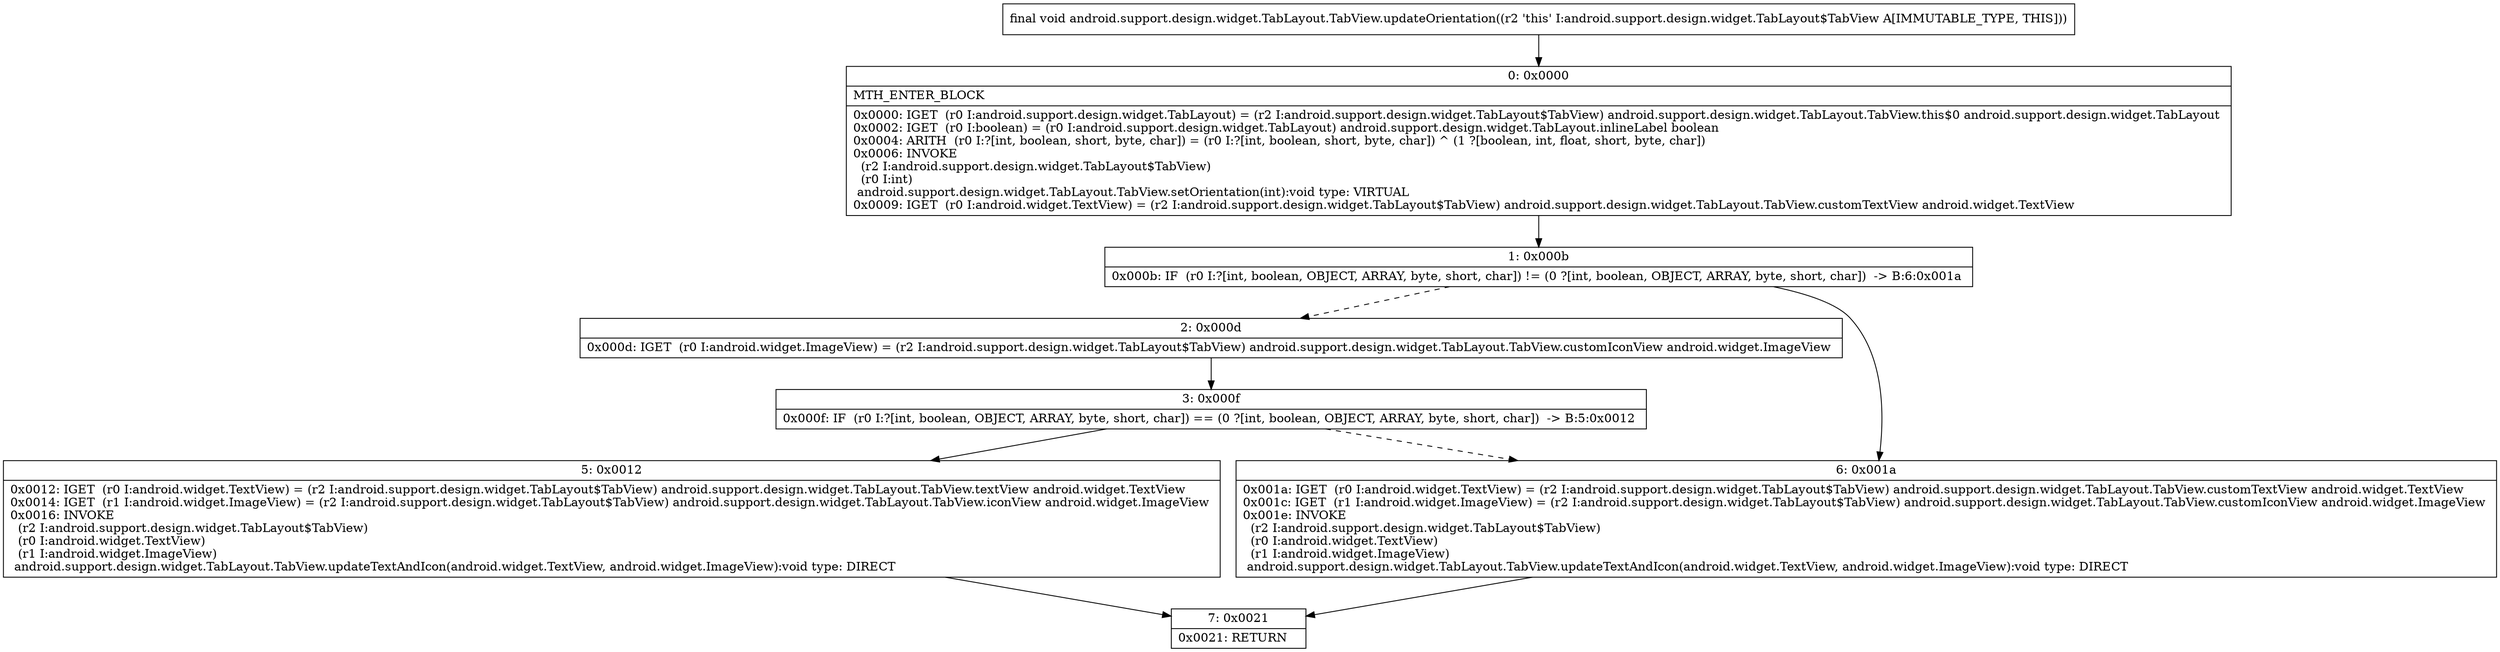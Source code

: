 digraph "CFG forandroid.support.design.widget.TabLayout.TabView.updateOrientation()V" {
Node_0 [shape=record,label="{0\:\ 0x0000|MTH_ENTER_BLOCK\l|0x0000: IGET  (r0 I:android.support.design.widget.TabLayout) = (r2 I:android.support.design.widget.TabLayout$TabView) android.support.design.widget.TabLayout.TabView.this$0 android.support.design.widget.TabLayout \l0x0002: IGET  (r0 I:boolean) = (r0 I:android.support.design.widget.TabLayout) android.support.design.widget.TabLayout.inlineLabel boolean \l0x0004: ARITH  (r0 I:?[int, boolean, short, byte, char]) = (r0 I:?[int, boolean, short, byte, char]) ^ (1 ?[boolean, int, float, short, byte, char]) \l0x0006: INVOKE  \l  (r2 I:android.support.design.widget.TabLayout$TabView)\l  (r0 I:int)\l android.support.design.widget.TabLayout.TabView.setOrientation(int):void type: VIRTUAL \l0x0009: IGET  (r0 I:android.widget.TextView) = (r2 I:android.support.design.widget.TabLayout$TabView) android.support.design.widget.TabLayout.TabView.customTextView android.widget.TextView \l}"];
Node_1 [shape=record,label="{1\:\ 0x000b|0x000b: IF  (r0 I:?[int, boolean, OBJECT, ARRAY, byte, short, char]) != (0 ?[int, boolean, OBJECT, ARRAY, byte, short, char])  \-\> B:6:0x001a \l}"];
Node_2 [shape=record,label="{2\:\ 0x000d|0x000d: IGET  (r0 I:android.widget.ImageView) = (r2 I:android.support.design.widget.TabLayout$TabView) android.support.design.widget.TabLayout.TabView.customIconView android.widget.ImageView \l}"];
Node_3 [shape=record,label="{3\:\ 0x000f|0x000f: IF  (r0 I:?[int, boolean, OBJECT, ARRAY, byte, short, char]) == (0 ?[int, boolean, OBJECT, ARRAY, byte, short, char])  \-\> B:5:0x0012 \l}"];
Node_5 [shape=record,label="{5\:\ 0x0012|0x0012: IGET  (r0 I:android.widget.TextView) = (r2 I:android.support.design.widget.TabLayout$TabView) android.support.design.widget.TabLayout.TabView.textView android.widget.TextView \l0x0014: IGET  (r1 I:android.widget.ImageView) = (r2 I:android.support.design.widget.TabLayout$TabView) android.support.design.widget.TabLayout.TabView.iconView android.widget.ImageView \l0x0016: INVOKE  \l  (r2 I:android.support.design.widget.TabLayout$TabView)\l  (r0 I:android.widget.TextView)\l  (r1 I:android.widget.ImageView)\l android.support.design.widget.TabLayout.TabView.updateTextAndIcon(android.widget.TextView, android.widget.ImageView):void type: DIRECT \l}"];
Node_6 [shape=record,label="{6\:\ 0x001a|0x001a: IGET  (r0 I:android.widget.TextView) = (r2 I:android.support.design.widget.TabLayout$TabView) android.support.design.widget.TabLayout.TabView.customTextView android.widget.TextView \l0x001c: IGET  (r1 I:android.widget.ImageView) = (r2 I:android.support.design.widget.TabLayout$TabView) android.support.design.widget.TabLayout.TabView.customIconView android.widget.ImageView \l0x001e: INVOKE  \l  (r2 I:android.support.design.widget.TabLayout$TabView)\l  (r0 I:android.widget.TextView)\l  (r1 I:android.widget.ImageView)\l android.support.design.widget.TabLayout.TabView.updateTextAndIcon(android.widget.TextView, android.widget.ImageView):void type: DIRECT \l}"];
Node_7 [shape=record,label="{7\:\ 0x0021|0x0021: RETURN   \l}"];
MethodNode[shape=record,label="{final void android.support.design.widget.TabLayout.TabView.updateOrientation((r2 'this' I:android.support.design.widget.TabLayout$TabView A[IMMUTABLE_TYPE, THIS])) }"];
MethodNode -> Node_0;
Node_0 -> Node_1;
Node_1 -> Node_2[style=dashed];
Node_1 -> Node_6;
Node_2 -> Node_3;
Node_3 -> Node_5;
Node_3 -> Node_6[style=dashed];
Node_5 -> Node_7;
Node_6 -> Node_7;
}

